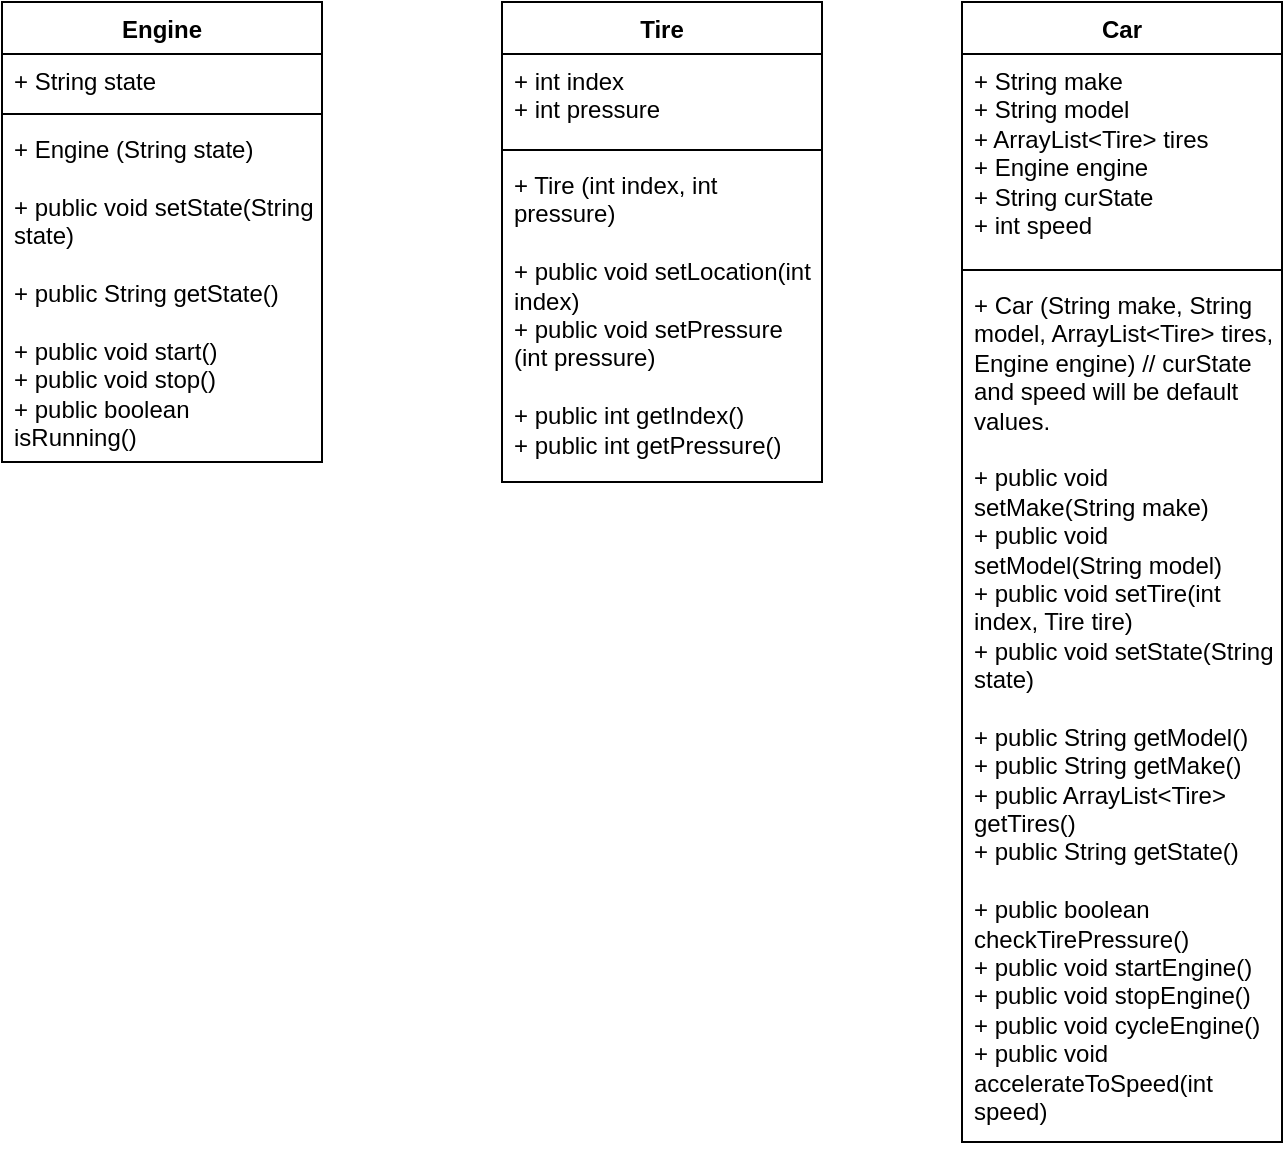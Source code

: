 <mxfile version="21.7.4" type="device">
  <diagram name="Page-1" id="uuDij1_pZb6u3LV7Gy4G">
    <mxGraphModel dx="270" dy="446" grid="1" gridSize="10" guides="1" tooltips="1" connect="1" arrows="1" fold="1" page="1" pageScale="1" pageWidth="850" pageHeight="1100" math="0" shadow="0">
      <root>
        <mxCell id="0" />
        <mxCell id="1" parent="0" />
        <mxCell id="Lyrflcu-KSxW4gV2Mb1d-1" value="Tire" style="swimlane;fontStyle=1;align=center;verticalAlign=top;childLayout=stackLayout;horizontal=1;startSize=26;horizontalStack=0;resizeParent=1;resizeParentMax=0;resizeLast=0;collapsible=1;marginBottom=0;whiteSpace=wrap;html=1;" vertex="1" parent="1">
          <mxGeometry x="290" y="360" width="160" height="240" as="geometry" />
        </mxCell>
        <mxCell id="Lyrflcu-KSxW4gV2Mb1d-2" value="+ int index&lt;br&gt;+ int pressure" style="text;strokeColor=none;fillColor=none;align=left;verticalAlign=top;spacingLeft=4;spacingRight=4;overflow=hidden;rotatable=0;points=[[0,0.5],[1,0.5]];portConstraint=eastwest;whiteSpace=wrap;html=1;" vertex="1" parent="Lyrflcu-KSxW4gV2Mb1d-1">
          <mxGeometry y="26" width="160" height="44" as="geometry" />
        </mxCell>
        <mxCell id="Lyrflcu-KSxW4gV2Mb1d-3" value="" style="line;strokeWidth=1;fillColor=none;align=left;verticalAlign=middle;spacingTop=-1;spacingLeft=3;spacingRight=3;rotatable=0;labelPosition=right;points=[];portConstraint=eastwest;strokeColor=inherit;" vertex="1" parent="Lyrflcu-KSxW4gV2Mb1d-1">
          <mxGeometry y="70" width="160" height="8" as="geometry" />
        </mxCell>
        <mxCell id="Lyrflcu-KSxW4gV2Mb1d-4" value="+ Tire (int index, int pressure)&lt;br&gt;&lt;br&gt;+ public void setLocation(int index)&lt;br&gt;+ public void setPressure (int pressure)&lt;br&gt;&lt;br&gt;+ public int getIndex()&lt;br&gt;+ public int getPressure()" style="text;strokeColor=none;fillColor=none;align=left;verticalAlign=top;spacingLeft=4;spacingRight=4;overflow=hidden;rotatable=0;points=[[0,0.5],[1,0.5]];portConstraint=eastwest;whiteSpace=wrap;html=1;" vertex="1" parent="Lyrflcu-KSxW4gV2Mb1d-1">
          <mxGeometry y="78" width="160" height="162" as="geometry" />
        </mxCell>
        <mxCell id="Lyrflcu-KSxW4gV2Mb1d-5" value="Car" style="swimlane;fontStyle=1;align=center;verticalAlign=top;childLayout=stackLayout;horizontal=1;startSize=26;horizontalStack=0;resizeParent=1;resizeParentMax=0;resizeLast=0;collapsible=1;marginBottom=0;whiteSpace=wrap;html=1;" vertex="1" parent="1">
          <mxGeometry x="520" y="360" width="160" height="570" as="geometry" />
        </mxCell>
        <mxCell id="Lyrflcu-KSxW4gV2Mb1d-6" value="+ String make&lt;br&gt;+ String model&lt;br&gt;+ ArrayList&amp;lt;Tire&amp;gt; tires&lt;br&gt;+ Engine engine&lt;br&gt;+ String curState&lt;br&gt;+ int speed" style="text;strokeColor=none;fillColor=none;align=left;verticalAlign=top;spacingLeft=4;spacingRight=4;overflow=hidden;rotatable=0;points=[[0,0.5],[1,0.5]];portConstraint=eastwest;whiteSpace=wrap;html=1;" vertex="1" parent="Lyrflcu-KSxW4gV2Mb1d-5">
          <mxGeometry y="26" width="160" height="104" as="geometry" />
        </mxCell>
        <mxCell id="Lyrflcu-KSxW4gV2Mb1d-7" value="" style="line;strokeWidth=1;fillColor=none;align=left;verticalAlign=middle;spacingTop=-1;spacingLeft=3;spacingRight=3;rotatable=0;labelPosition=right;points=[];portConstraint=eastwest;strokeColor=inherit;" vertex="1" parent="Lyrflcu-KSxW4gV2Mb1d-5">
          <mxGeometry y="130" width="160" height="8" as="geometry" />
        </mxCell>
        <mxCell id="Lyrflcu-KSxW4gV2Mb1d-8" value="+ Car (String make, String model, ArrayList&amp;lt;Tire&amp;gt; tires, Engine engine) // curState and speed will be default values.&lt;br&gt;&lt;br&gt;+ public void setMake(String make)&lt;br&gt;+ public void setModel(String model)&lt;br&gt;+ public void setTire(int index, Tire tire)&lt;br&gt;+ public void setState(String state)&lt;br&gt;&lt;br&gt;+ public String getModel()&lt;br&gt;+ public String getMake()&lt;br&gt;+ public ArrayList&amp;lt;Tire&amp;gt; getTires()&lt;br&gt;+ public String getState()&lt;br&gt;&lt;br&gt;+ public boolean checkTirePressure()&lt;br&gt;+ public void startEngine()&lt;br&gt;+ public void stopEngine()&lt;br&gt;+ public void cycleEngine()&lt;br&gt;+ public void accelerateToSpeed(int speed)" style="text;strokeColor=none;fillColor=none;align=left;verticalAlign=top;spacingLeft=4;spacingRight=4;overflow=hidden;rotatable=0;points=[[0,0.5],[1,0.5]];portConstraint=eastwest;whiteSpace=wrap;html=1;" vertex="1" parent="Lyrflcu-KSxW4gV2Mb1d-5">
          <mxGeometry y="138" width="160" height="432" as="geometry" />
        </mxCell>
        <mxCell id="Lyrflcu-KSxW4gV2Mb1d-9" value="Engine" style="swimlane;fontStyle=1;align=center;verticalAlign=top;childLayout=stackLayout;horizontal=1;startSize=26;horizontalStack=0;resizeParent=1;resizeParentMax=0;resizeLast=0;collapsible=1;marginBottom=0;whiteSpace=wrap;html=1;" vertex="1" parent="1">
          <mxGeometry x="40" y="360" width="160" height="230" as="geometry" />
        </mxCell>
        <mxCell id="Lyrflcu-KSxW4gV2Mb1d-10" value="+ String state" style="text;strokeColor=none;fillColor=none;align=left;verticalAlign=top;spacingLeft=4;spacingRight=4;overflow=hidden;rotatable=0;points=[[0,0.5],[1,0.5]];portConstraint=eastwest;whiteSpace=wrap;html=1;" vertex="1" parent="Lyrflcu-KSxW4gV2Mb1d-9">
          <mxGeometry y="26" width="160" height="26" as="geometry" />
        </mxCell>
        <mxCell id="Lyrflcu-KSxW4gV2Mb1d-11" value="" style="line;strokeWidth=1;fillColor=none;align=left;verticalAlign=middle;spacingTop=-1;spacingLeft=3;spacingRight=3;rotatable=0;labelPosition=right;points=[];portConstraint=eastwest;strokeColor=inherit;" vertex="1" parent="Lyrflcu-KSxW4gV2Mb1d-9">
          <mxGeometry y="52" width="160" height="8" as="geometry" />
        </mxCell>
        <mxCell id="Lyrflcu-KSxW4gV2Mb1d-12" value="+ Engine (String state)&lt;br&gt;&lt;br&gt;+ public void setState(String state)&lt;br&gt;&lt;br&gt;+ public String getState()&lt;br&gt;&lt;br&gt;+ public void start()&lt;br&gt;+ public void stop()&lt;br&gt;+ public boolean isRunning()" style="text;strokeColor=none;fillColor=none;align=left;verticalAlign=top;spacingLeft=4;spacingRight=4;overflow=hidden;rotatable=0;points=[[0,0.5],[1,0.5]];portConstraint=eastwest;whiteSpace=wrap;html=1;" vertex="1" parent="Lyrflcu-KSxW4gV2Mb1d-9">
          <mxGeometry y="60" width="160" height="170" as="geometry" />
        </mxCell>
      </root>
    </mxGraphModel>
  </diagram>
</mxfile>
